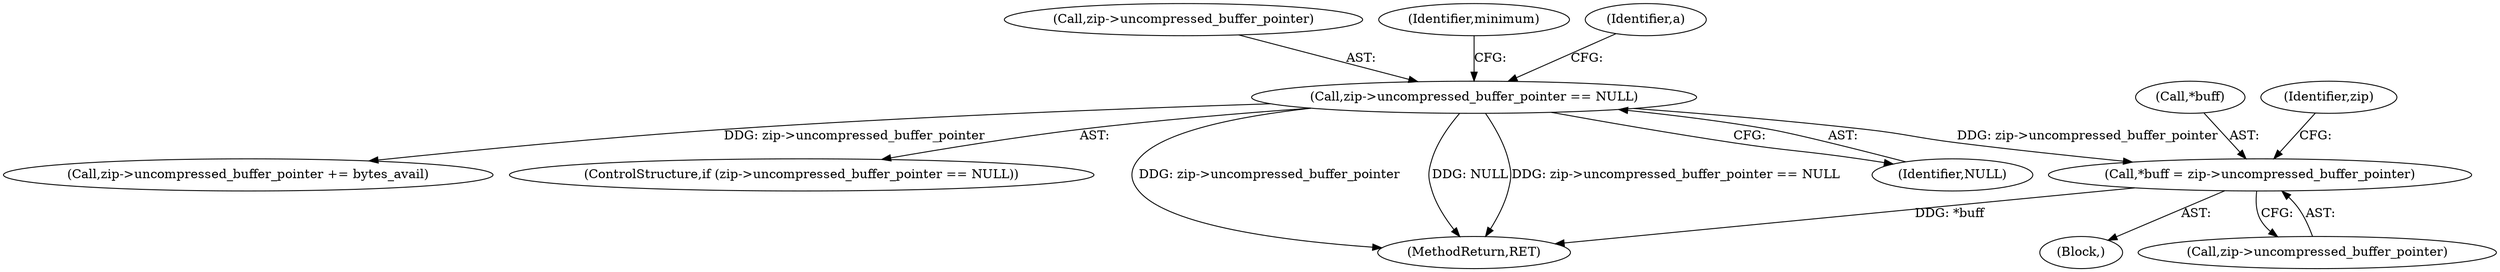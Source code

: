digraph "0_libarchive_65a23f5dbee4497064e9bb467f81138a62b0dae1@pointer" {
"1000244" [label="(Call,*buff = zip->uncompressed_buffer_pointer)"];
"1000193" [label="(Call,zip->uncompressed_buffer_pointer == NULL)"];
"1000209" [label="(Block,)"];
"1000197" [label="(Identifier,NULL)"];
"1000250" [label="(Call,zip->uncompressed_buffer_pointer += bytes_avail)"];
"1000244" [label="(Call,*buff = zip->uncompressed_buffer_pointer)"];
"1000247" [label="(Call,zip->uncompressed_buffer_pointer)"];
"1000194" [label="(Call,zip->uncompressed_buffer_pointer)"];
"1000192" [label="(ControlStructure,if (zip->uncompressed_buffer_pointer == NULL))"];
"1000212" [label="(Identifier,minimum)"];
"1000262" [label="(MethodReturn,RET)"];
"1000193" [label="(Call,zip->uncompressed_buffer_pointer == NULL)"];
"1000202" [label="(Identifier,a)"];
"1000245" [label="(Call,*buff)"];
"1000252" [label="(Identifier,zip)"];
"1000244" -> "1000209"  [label="AST: "];
"1000244" -> "1000247"  [label="CFG: "];
"1000245" -> "1000244"  [label="AST: "];
"1000247" -> "1000244"  [label="AST: "];
"1000252" -> "1000244"  [label="CFG: "];
"1000244" -> "1000262"  [label="DDG: *buff"];
"1000193" -> "1000244"  [label="DDG: zip->uncompressed_buffer_pointer"];
"1000193" -> "1000192"  [label="AST: "];
"1000193" -> "1000197"  [label="CFG: "];
"1000194" -> "1000193"  [label="AST: "];
"1000197" -> "1000193"  [label="AST: "];
"1000202" -> "1000193"  [label="CFG: "];
"1000212" -> "1000193"  [label="CFG: "];
"1000193" -> "1000262"  [label="DDG: zip->uncompressed_buffer_pointer"];
"1000193" -> "1000262"  [label="DDG: NULL"];
"1000193" -> "1000262"  [label="DDG: zip->uncompressed_buffer_pointer == NULL"];
"1000193" -> "1000250"  [label="DDG: zip->uncompressed_buffer_pointer"];
}
